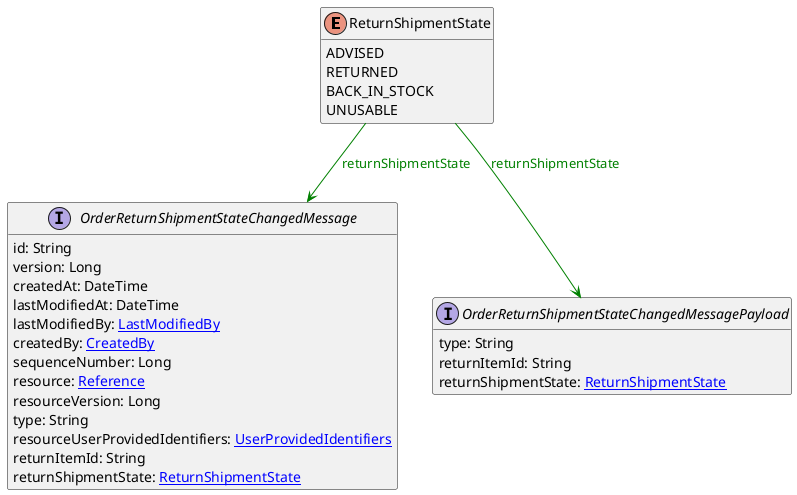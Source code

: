 @startuml

hide methods
enum ReturnShipmentState {
    ADVISED
    RETURNED
    BACK_IN_STOCK
    UNUSABLE
}
interface OrderReturnShipmentStateChangedMessage [[OrderReturnShipmentStateChangedMessage.svg]]  {
    id: String
    version: Long
    createdAt: DateTime
    lastModifiedAt: DateTime
    lastModifiedBy: [[LastModifiedBy.svg LastModifiedBy]]
    createdBy: [[CreatedBy.svg CreatedBy]]
    sequenceNumber: Long
    resource: [[Reference.svg Reference]]
    resourceVersion: Long
    type: String
    resourceUserProvidedIdentifiers: [[UserProvidedIdentifiers.svg UserProvidedIdentifiers]]
    returnItemId: String
    returnShipmentState: [[ReturnShipmentState.svg ReturnShipmentState]]
}
interface OrderReturnShipmentStateChangedMessagePayload [[OrderReturnShipmentStateChangedMessagePayload.svg]]  {
    type: String
    returnItemId: String
    returnShipmentState: [[ReturnShipmentState.svg ReturnShipmentState]]
}
ReturnShipmentState --> OrderReturnShipmentStateChangedMessage #green;text:green : "returnShipmentState"
ReturnShipmentState --> OrderReturnShipmentStateChangedMessagePayload #green;text:green : "returnShipmentState"
@enduml
